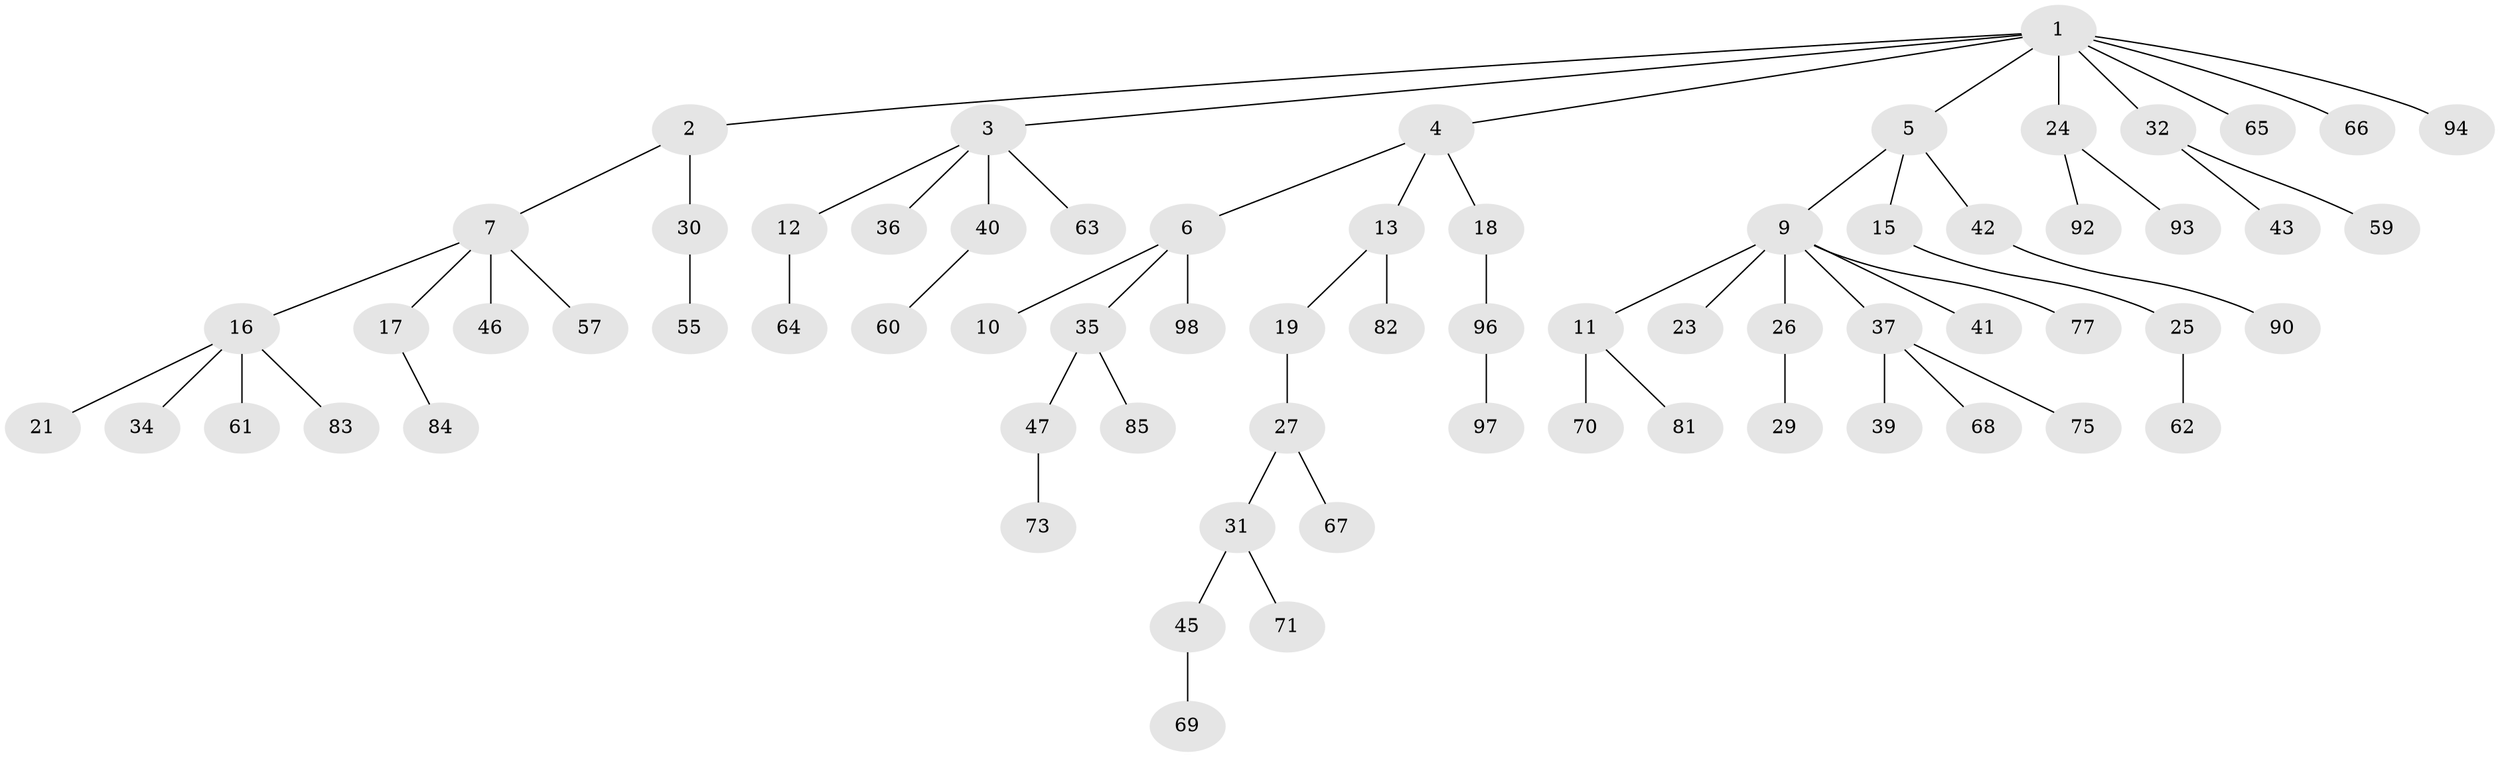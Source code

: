 // original degree distribution, {8: 0.010101010101010102, 4: 0.08080808080808081, 6: 0.020202020202020204, 5: 0.030303030303030304, 3: 0.12121212121212122, 2: 0.20202020202020202, 1: 0.5353535353535354}
// Generated by graph-tools (version 1.1) at 2025/11/02/27/25 16:11:26]
// undirected, 69 vertices, 68 edges
graph export_dot {
graph [start="1"]
  node [color=gray90,style=filled];
  1 [super="+8"];
  2 [super="+53"];
  3 [super="+48"];
  4 [super="+79"];
  5;
  6 [super="+51"];
  7 [super="+14"];
  9 [super="+28"];
  10 [super="+33"];
  11 [super="+54"];
  12 [super="+52"];
  13;
  15 [super="+22"];
  16 [super="+58"];
  17 [super="+20"];
  18;
  19;
  21;
  23 [super="+50"];
  24 [super="+74"];
  25;
  26 [super="+38"];
  27 [super="+91"];
  29;
  30 [super="+78"];
  31 [super="+88"];
  32;
  34;
  35 [super="+49"];
  36;
  37 [super="+80"];
  39;
  40 [super="+56"];
  41 [super="+44"];
  42;
  43;
  45;
  46;
  47;
  55;
  57;
  59 [super="+72"];
  60;
  61;
  62;
  63 [super="+76"];
  64 [super="+95"];
  65 [super="+99"];
  66;
  67 [super="+89"];
  68 [super="+86"];
  69;
  70;
  71;
  73;
  75;
  77;
  81;
  82 [super="+87"];
  83;
  84;
  85;
  90;
  92;
  93;
  94;
  96;
  97;
  98;
  1 -- 2;
  1 -- 3;
  1 -- 4;
  1 -- 5;
  1 -- 32;
  1 -- 66;
  1 -- 94;
  1 -- 24;
  1 -- 65;
  2 -- 7;
  2 -- 30;
  3 -- 12;
  3 -- 36;
  3 -- 40;
  3 -- 63;
  4 -- 6;
  4 -- 13;
  4 -- 18;
  5 -- 9;
  5 -- 15;
  5 -- 42;
  6 -- 10;
  6 -- 35;
  6 -- 98;
  7 -- 17;
  7 -- 46;
  7 -- 57;
  7 -- 16;
  9 -- 11;
  9 -- 23;
  9 -- 26;
  9 -- 77;
  9 -- 37;
  9 -- 41;
  11 -- 70;
  11 -- 81;
  12 -- 64;
  13 -- 19;
  13 -- 82;
  15 -- 25;
  16 -- 21;
  16 -- 34;
  16 -- 83;
  16 -- 61;
  17 -- 84;
  18 -- 96;
  19 -- 27;
  24 -- 93;
  24 -- 92;
  25 -- 62;
  26 -- 29;
  27 -- 31;
  27 -- 67;
  30 -- 55;
  31 -- 45;
  31 -- 71;
  32 -- 43;
  32 -- 59;
  35 -- 47;
  35 -- 85;
  37 -- 39;
  37 -- 68;
  37 -- 75;
  40 -- 60;
  42 -- 90;
  45 -- 69;
  47 -- 73;
  96 -- 97;
}
